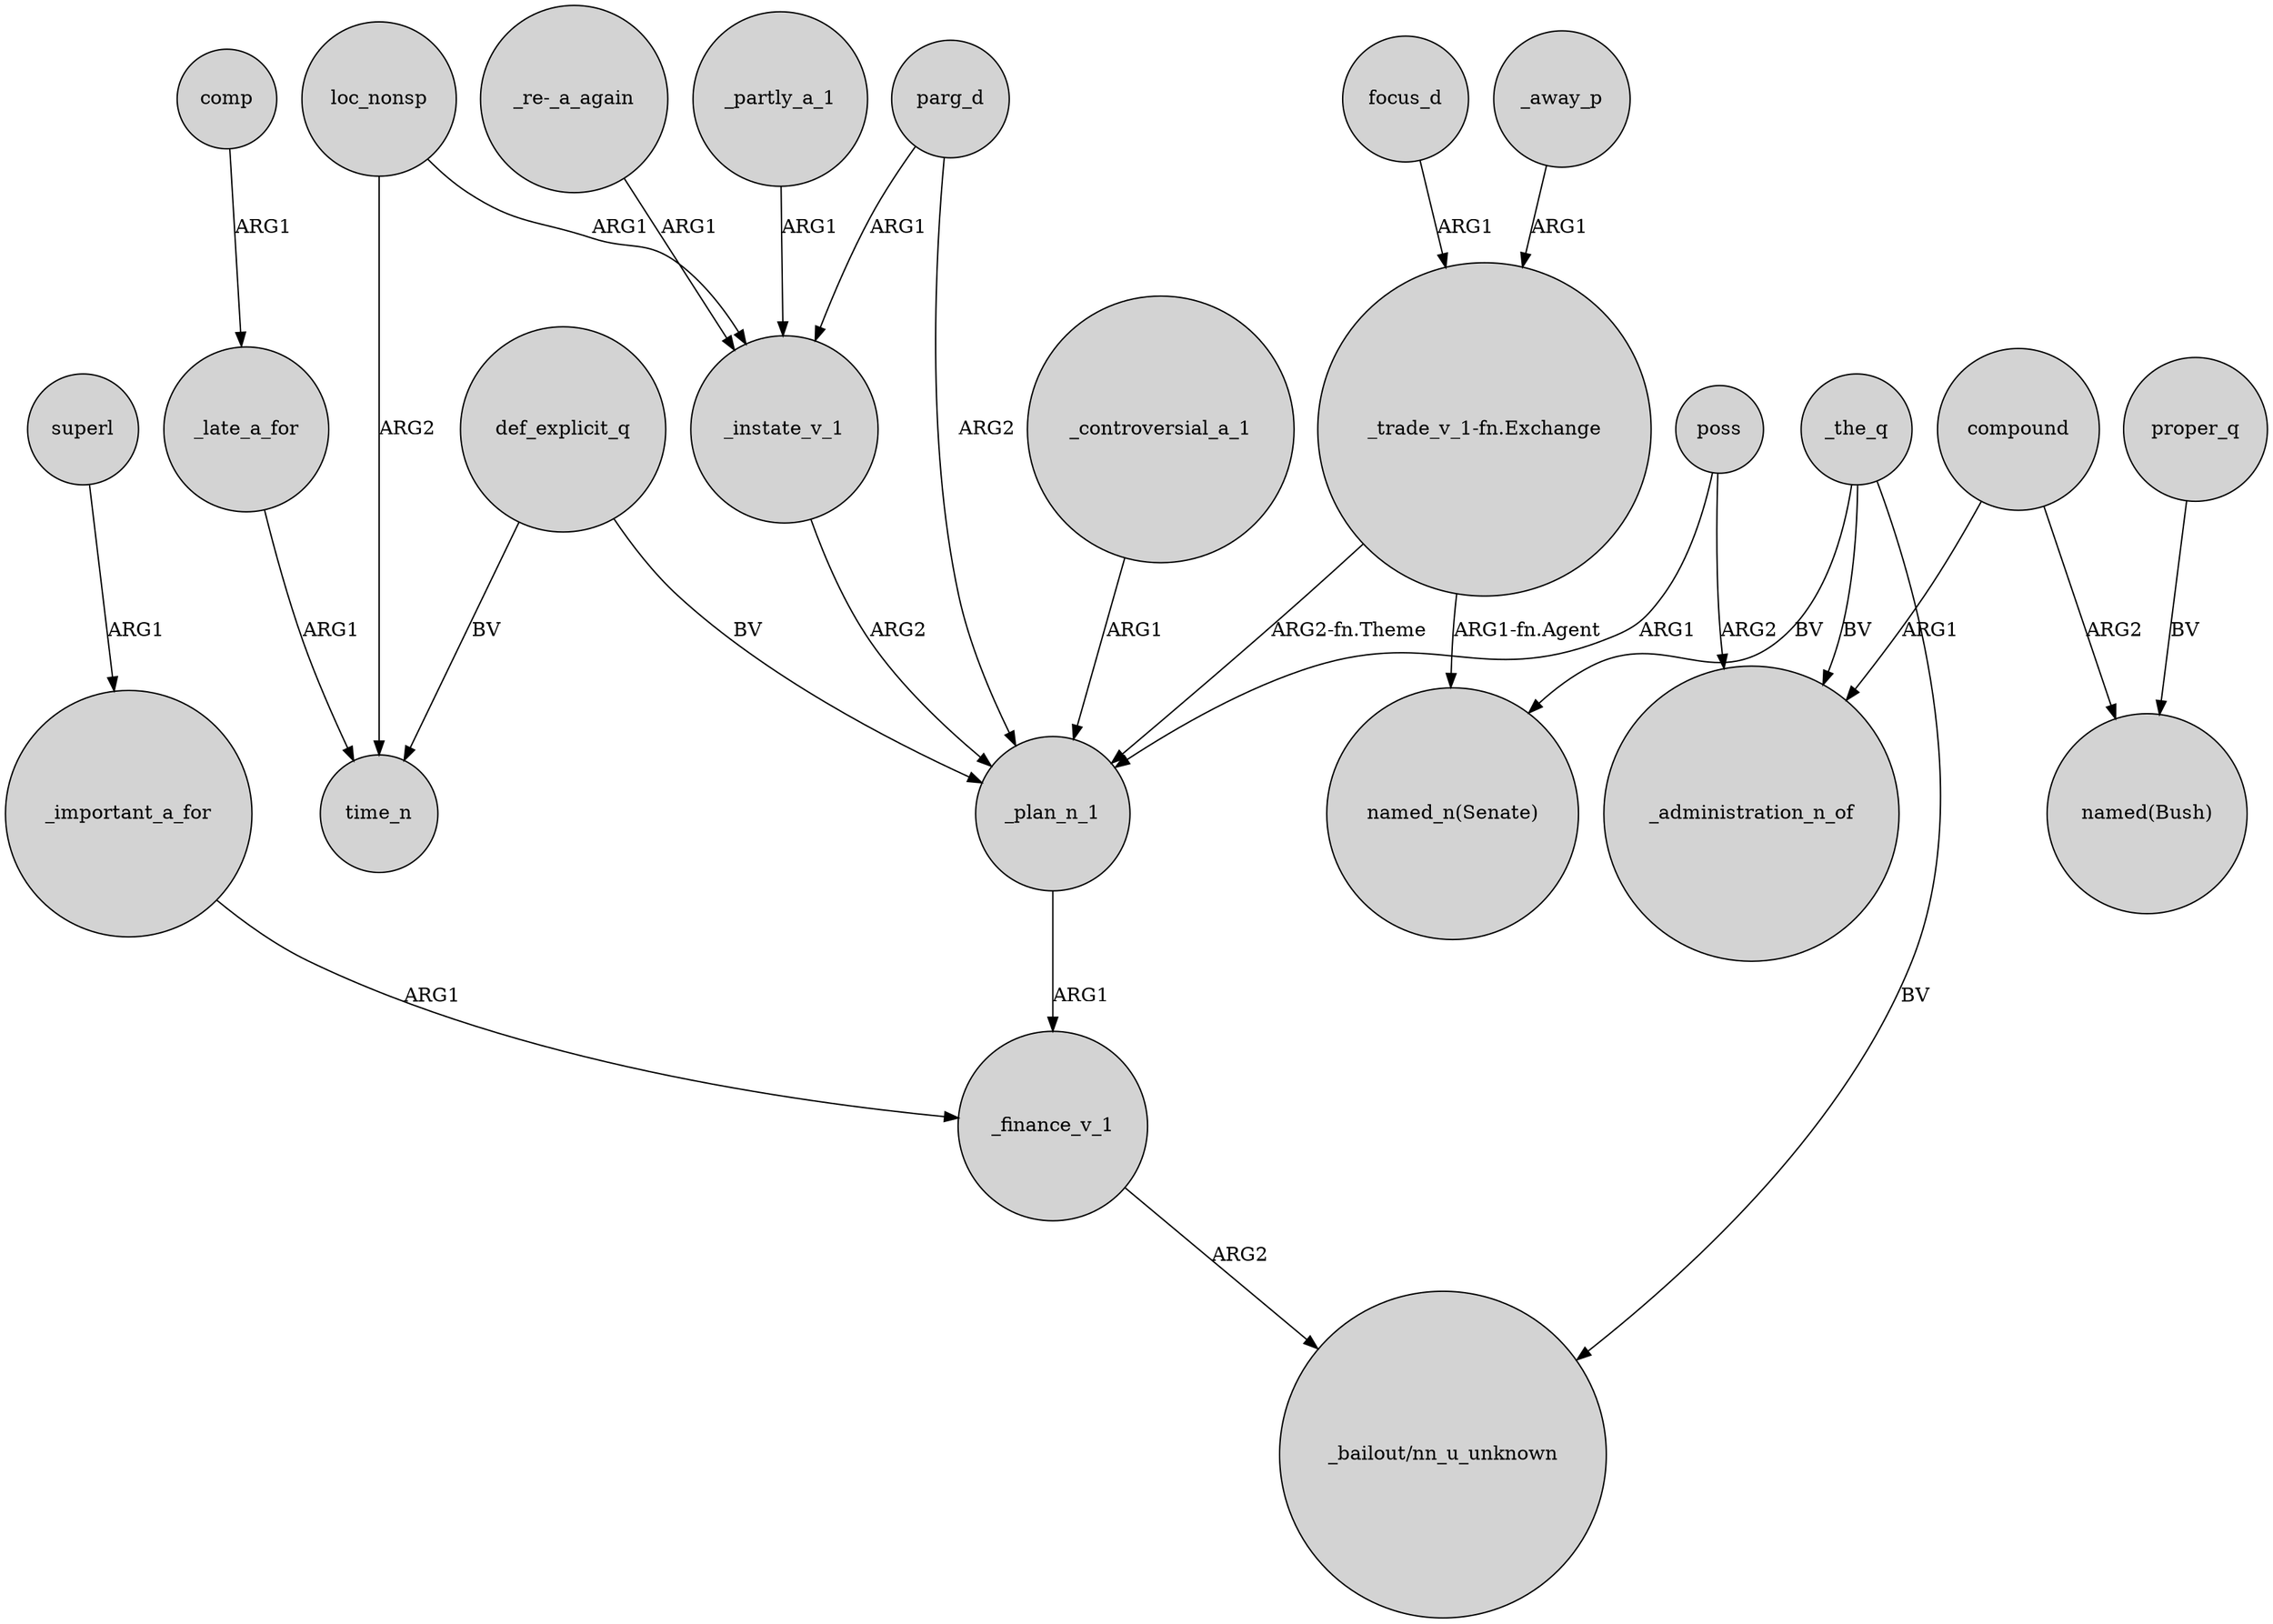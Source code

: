 digraph {
	node [shape=circle style=filled]
	poss -> _plan_n_1 [label=ARG1]
	_partly_a_1 -> _instate_v_1 [label=ARG1]
	comp -> _late_a_for [label=ARG1]
	_important_a_for -> _finance_v_1 [label=ARG1]
	"_re-_a_again" -> _instate_v_1 [label=ARG1]
	compound -> "named(Bush)" [label=ARG2]
	_instate_v_1 -> _plan_n_1 [label=ARG2]
	parg_d -> _instate_v_1 [label=ARG1]
	def_explicit_q -> time_n [label=BV]
	_the_q -> "_bailout/nn_u_unknown" [label=BV]
	def_explicit_q -> _plan_n_1 [label=BV]
	compound -> _administration_n_of [label=ARG1]
	loc_nonsp -> _instate_v_1 [label=ARG1]
	superl -> _important_a_for [label=ARG1]
	"_trade_v_1-fn.Exchange" -> "named_n(Senate)" [label="ARG1-fn.Agent"]
	parg_d -> _plan_n_1 [label=ARG2]
	loc_nonsp -> time_n [label=ARG2]
	poss -> _administration_n_of [label=ARG2]
	_the_q -> "named_n(Senate)" [label=BV]
	_away_p -> "_trade_v_1-fn.Exchange" [label=ARG1]
	proper_q -> "named(Bush)" [label=BV]
	_controversial_a_1 -> _plan_n_1 [label=ARG1]
	_finance_v_1 -> "_bailout/nn_u_unknown" [label=ARG2]
	_late_a_for -> time_n [label=ARG1]
	_plan_n_1 -> _finance_v_1 [label=ARG1]
	_the_q -> _administration_n_of [label=BV]
	focus_d -> "_trade_v_1-fn.Exchange" [label=ARG1]
	"_trade_v_1-fn.Exchange" -> _plan_n_1 [label="ARG2-fn.Theme"]
}
